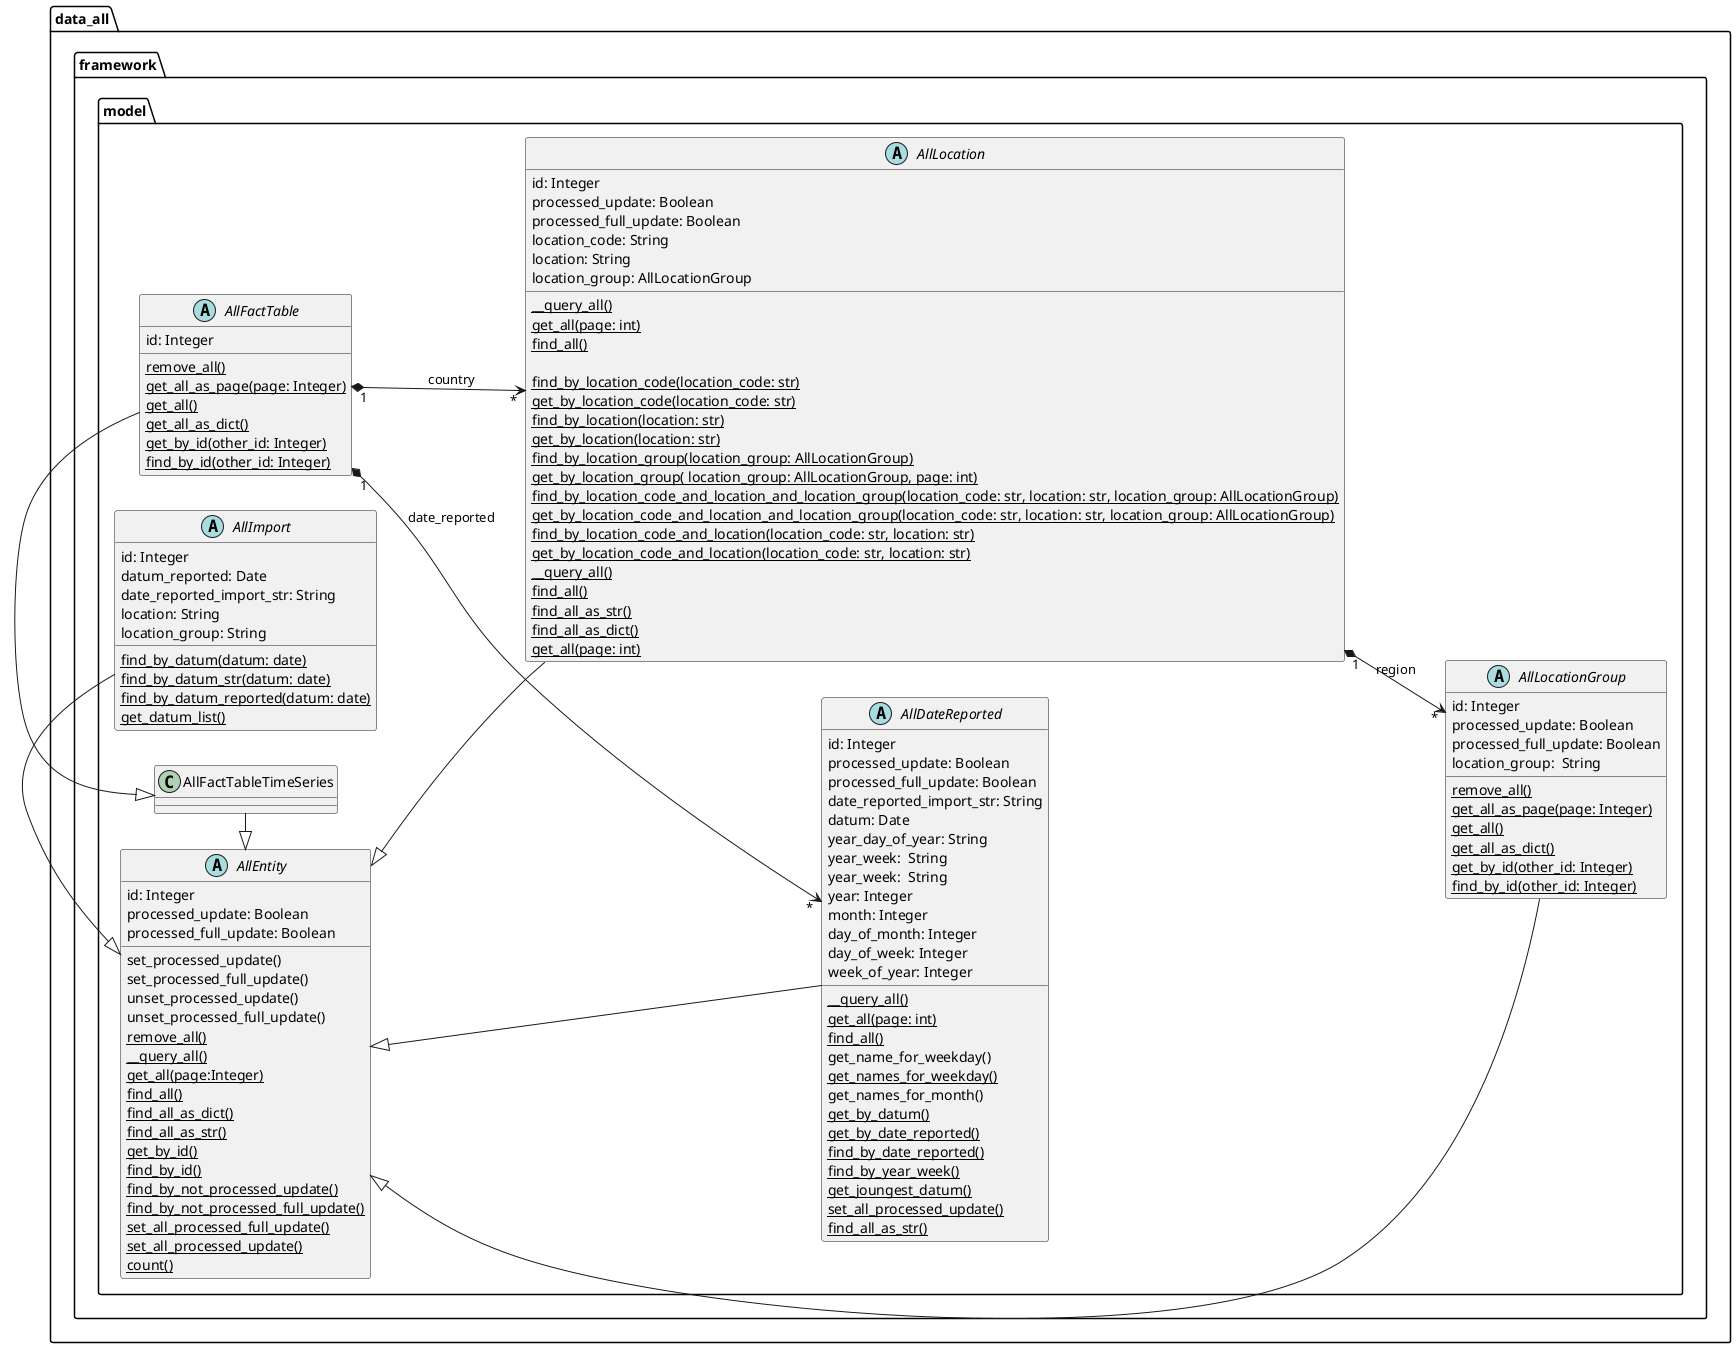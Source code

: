 @startuml
left to right direction
'https://plantuml.com/class-diagram

package data_all.framework.model {

    abstract class AllEntity {
        id: Integer
        processed_update: Boolean
        processed_full_update: Boolean

        set_processed_update()
        set_processed_full_update()
        unset_processed_update()
        unset_processed_full_update()
        {classifier} remove_all()
        {classifier} __query_all()
        {classifier} get_all(page:Integer)
        {classifier} find_all()
        {classifier} find_all_as_dict()
        {classifier} find_all_as_str()
        {classifier} get_by_id()
        {classifier} find_by_id()
        {classifier} find_by_not_processed_update()
        {classifier} find_by_not_processed_full_update()
        {classifier} set_all_processed_full_update()
        {classifier} set_all_processed_update()
        {classifier} count()
    }
    abstract class AllImport {
        id: Integer
        datum_reported: Date
        date_reported_import_str: String
		location: String
		location_group: String

		{classifier} find_by_datum(datum: date)
		{classifier} find_by_datum_str(datum: date)
		{classifier} find_by_datum_reported(datum: date)
		{classifier} get_datum_list()
	}
    abstract class AllDateReported {
        id: Integer
	    processed_update: Boolean
        processed_full_update: Boolean
	    date_reported_import_str: String
	    datum: Date
        year_day_of_year: String
        year_week:  String
        year_week:  String
	    year: Integer
	    month: Integer
	    day_of_month: Integer
	    day_of_week: Integer
	    week_of_year: Integer

        {classifier} __query_all()
        {classifier} get_all(page: int)
        {classifier} find_all()
		get_name_for_weekday()
		{classifier} get_names_for_weekday()
		get_names_for_month()
		{classifier} get_by_datum()
		{classifier} get_by_date_reported()
		{classifier} find_by_date_reported()
		{classifier} find_by_year_week()
		{classifier} get_joungest_datum()
		{classifier} set_all_processed_update()
		{classifier} find_all_as_str()
    }
    abstract class AllLocation {
        id: Integer
	    processed_update: Boolean
        processed_full_update: Boolean
        location_code: String
	    location: String
	    location_group: AllLocationGroup

        {classifier} __query_all()
        {classifier} get_all(page: int)
        {classifier} find_all()

	    {classifier} find_by_location_code(location_code: str)
	    {classifier} get_by_location_code(location_code: str)
	    {classifier} find_by_location(location: str)
	    {classifier} get_by_location(location: str)
	    {classifier} find_by_location_group(location_group: AllLocationGroup)
	    {classifier} get_by_location_group( location_group: AllLocationGroup, page: int)
	    {classifier} find_by_location_code_and_location_and_location_group(location_code: str, location: str, location_group: AllLocationGroup)
	    {classifier} get_by_location_code_and_location_and_location_group(location_code: str, location: str, location_group: AllLocationGroup)
	    {classifier} find_by_location_code_and_location(location_code: str, location: str)
	    {classifier} get_by_location_code_and_location(location_code: str, location: str)
	    {classifier} __query_all()
	    {classifier} find_all()
	    {classifier} find_all_as_str()
	    {classifier} find_all_as_dict()
	    {classifier} get_all(page: int)
    }
    abstract class AllLocationGroup {
        id: Integer
	    processed_update: Boolean
        processed_full_update: Boolean
	    location_group:  String

	    {classifier} remove_all()
	    {classifier} get_all_as_page(page: Integer)
	    {classifier} get_all()
	    {classifier} get_all_as_dict()
	    {classifier} get_by_id(other_id: Integer)
	    {classifier} find_by_id(other_id: Integer)
    }
    abstract class AllFactTable {
	    id: Integer
	    {classifier} remove_all()
	    {classifier} get_all_as_page(page: Integer)
	    {classifier} get_all()
	    {classifier} get_all_as_dict()
	    {classifier} get_by_id(other_id: Integer)
	    {classifier} find_by_id(other_id: Integer)
    }

    AllEntity <|- AllFactTableTimeSeries
    AllFactTableTimeSeries <|- AllFactTable
    AllEntity <|- AllDateReported
    AllEntity <|- AllImport
    AllEntity <|- AllLocation
    AllEntity <|- AllLocationGroup

    AllLocation "1" *--> "*" AllLocationGroup : region
    AllFactTable "1" *--> "*" AllLocation : country
    AllFactTable "1" *--> "*" AllDateReported : date_reported
}

@enduml
